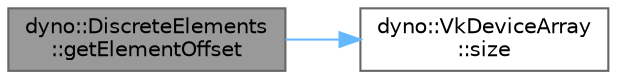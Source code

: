 digraph "dyno::DiscreteElements::getElementOffset"
{
 // LATEX_PDF_SIZE
  bgcolor="transparent";
  edge [fontname=Helvetica,fontsize=10,labelfontname=Helvetica,labelfontsize=10];
  node [fontname=Helvetica,fontsize=10,shape=box,height=0.2,width=0.4];
  rankdir="LR";
  Node1 [id="Node000001",label="dyno::DiscreteElements\l::getElementOffset",height=0.2,width=0.4,color="gray40", fillcolor="grey60", style="filled", fontcolor="black",tooltip=" "];
  Node1 -> Node2 [id="edge1_Node000001_Node000002",color="steelblue1",style="solid",tooltip=" "];
  Node2 [id="Node000002",label="dyno::VkDeviceArray\l::size",height=0.2,width=0.4,color="grey40", fillcolor="white", style="filled",URL="$classdyno_1_1_vk_device_array.html#af606afaf735b0c6bdc501fc2d7379efb",tooltip=" "];
}
